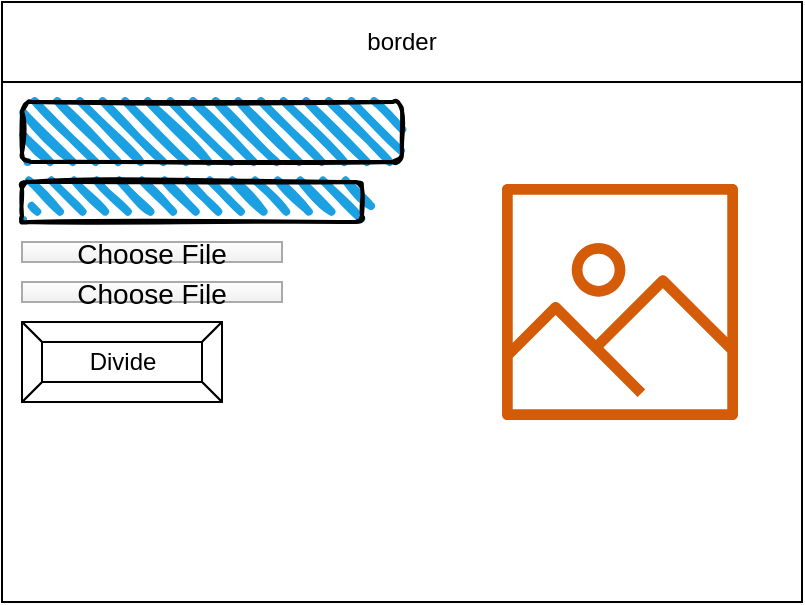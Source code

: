 <mxfile>
    <diagram id="pIaEtrtLPv3HG8r1JEND" name="Page-1">
        <mxGraphModel dx="520" dy="429" grid="1" gridSize="10" guides="1" tooltips="1" connect="1" arrows="1" fold="1" page="1" pageScale="1" pageWidth="850" pageHeight="1100" math="0" shadow="0">
            <root>
                <mxCell id="0"/>
                <mxCell id="1" parent="0"/>
                <mxCell id="2" value="" style="rounded=0;whiteSpace=wrap;html=1;" parent="1" vertex="1">
                    <mxGeometry x="80" y="80" width="400" height="300" as="geometry"/>
                </mxCell>
                <mxCell id="3" value="border" style="rounded=0;whiteSpace=wrap;html=1;" parent="1" vertex="1">
                    <mxGeometry x="80" y="80" width="400" height="40" as="geometry"/>
                </mxCell>
                <mxCell id="6" value="Divide" style="labelPosition=center;verticalLabelPosition=middle;align=center;html=1;shape=mxgraph.basic.button;dx=10;" parent="1" vertex="1">
                    <mxGeometry x="90" y="240" width="100" height="40" as="geometry"/>
                </mxCell>
                <mxCell id="8" value="" style="rounded=1;whiteSpace=wrap;html=1;strokeWidth=2;fillWeight=4;hachureGap=8;hachureAngle=45;fillColor=#1ba1e2;sketch=1;" vertex="1" parent="1">
                    <mxGeometry x="90" y="130" width="190" height="30" as="geometry"/>
                </mxCell>
                <mxCell id="9" value="" style="rounded=1;whiteSpace=wrap;html=1;strokeWidth=2;fillWeight=4;hachureGap=8;hachureAngle=45;fillColor=#1ba1e2;sketch=1;" vertex="1" parent="1">
                    <mxGeometry x="90" y="170" width="170" height="20" as="geometry"/>
                </mxCell>
                <mxCell id="17" value="Choose File" style="fillColor=#FEFEFE;strokeColor=#AAAAAA;fontSize=14;gradientColor=#F0F0F0;" vertex="1" parent="1">
                    <mxGeometry x="90" y="200" width="130" height="10" as="geometry"/>
                </mxCell>
                <mxCell id="19" value="Choose File" style="fillColor=#FEFEFE;strokeColor=#AAAAAA;fontSize=14;gradientColor=#F0F0F0;" vertex="1" parent="1">
                    <mxGeometry x="90" y="220" width="130" height="10" as="geometry"/>
                </mxCell>
                <mxCell id="20" value="" style="sketch=0;outlineConnect=0;fontColor=#232F3E;gradientColor=none;fillColor=#D45B07;strokeColor=none;dashed=0;verticalLabelPosition=bottom;verticalAlign=top;align=center;html=1;fontSize=12;fontStyle=0;aspect=fixed;pointerEvents=1;shape=mxgraph.aws4.container_registry_image;" vertex="1" parent="1">
                    <mxGeometry x="330" y="171" width="118" height="118" as="geometry"/>
                </mxCell>
            </root>
        </mxGraphModel>
    </diagram>
    <diagram name="Copy of Page-1" id="QwfgNwJL2slWAlXOqMl6">
        <mxGraphModel dx="520" dy="429" grid="1" gridSize="10" guides="1" tooltips="1" connect="1" arrows="1" fold="1" page="1" pageScale="1" pageWidth="850" pageHeight="1100" math="0" shadow="0">
            <root>
                <mxCell id="BxfgfIIPwEnANMCRmkX6-0"/>
                <mxCell id="BxfgfIIPwEnANMCRmkX6-1" parent="BxfgfIIPwEnANMCRmkX6-0"/>
                <mxCell id="BxfgfIIPwEnANMCRmkX6-2" value="" style="rounded=0;whiteSpace=wrap;html=1;" vertex="1" parent="BxfgfIIPwEnANMCRmkX6-1">
                    <mxGeometry x="80" y="80" width="400" height="300" as="geometry"/>
                </mxCell>
                <mxCell id="BxfgfIIPwEnANMCRmkX6-3" value="border" style="rounded=0;whiteSpace=wrap;html=1;" vertex="1" parent="BxfgfIIPwEnANMCRmkX6-1">
                    <mxGeometry x="80" y="80" width="400" height="40" as="geometry"/>
                </mxCell>
                <mxCell id="BxfgfIIPwEnANMCRmkX6-4" value="Divide" style="labelPosition=center;verticalLabelPosition=middle;align=center;html=1;shape=mxgraph.basic.button;dx=10;" vertex="1" parent="BxfgfIIPwEnANMCRmkX6-1">
                    <mxGeometry x="90" y="240" width="100" height="40" as="geometry"/>
                </mxCell>
                <mxCell id="BxfgfIIPwEnANMCRmkX6-5" value="" style="rounded=1;whiteSpace=wrap;html=1;strokeWidth=2;fillWeight=4;hachureGap=8;hachureAngle=45;fillColor=#1ba1e2;sketch=1;" vertex="1" parent="BxfgfIIPwEnANMCRmkX6-1">
                    <mxGeometry x="90" y="130" width="190" height="30" as="geometry"/>
                </mxCell>
                <mxCell id="BxfgfIIPwEnANMCRmkX6-6" value="" style="rounded=1;whiteSpace=wrap;html=1;strokeWidth=2;fillWeight=4;hachureGap=8;hachureAngle=45;fillColor=#1ba1e2;sketch=1;" vertex="1" parent="BxfgfIIPwEnANMCRmkX6-1">
                    <mxGeometry x="90" y="170" width="170" height="20" as="geometry"/>
                </mxCell>
                <mxCell id="BxfgfIIPwEnANMCRmkX6-7" value="Choose File" style="fillColor=#FEFEFE;strokeColor=#AAAAAA;fontSize=14;gradientColor=#F0F0F0;" vertex="1" parent="BxfgfIIPwEnANMCRmkX6-1">
                    <mxGeometry x="90" y="200" width="130" height="10" as="geometry"/>
                </mxCell>
                <mxCell id="BxfgfIIPwEnANMCRmkX6-8" value="Choose File" style="fillColor=#FEFEFE;strokeColor=#AAAAAA;fontSize=14;gradientColor=#F0F0F0;" vertex="1" parent="BxfgfIIPwEnANMCRmkX6-1">
                    <mxGeometry x="90" y="220" width="130" height="10" as="geometry"/>
                </mxCell>
                <mxCell id="BxfgfIIPwEnANMCRmkX6-9" value="" style="sketch=0;outlineConnect=0;fontColor=#232F3E;gradientColor=none;fillColor=#D45B07;strokeColor=none;dashed=0;verticalLabelPosition=bottom;verticalAlign=top;align=center;html=1;fontSize=12;fontStyle=0;aspect=fixed;pointerEvents=1;shape=mxgraph.aws4.container_registry_image;" vertex="1" parent="BxfgfIIPwEnANMCRmkX6-1">
                    <mxGeometry x="330" y="171" width="118" height="118" as="geometry"/>
                </mxCell>
                <mxCell id="BxfgfIIPwEnANMCRmkX6-10" value="" style="rounded=1;whiteSpace=wrap;html=1;strokeWidth=2;fillWeight=4;hachureGap=8;hachureAngle=45;fillColor=#1ba1e2;sketch=1;" vertex="1" parent="BxfgfIIPwEnANMCRmkX6-1">
                    <mxGeometry x="90" y="290" width="130" height="10" as="geometry"/>
                </mxCell>
            </root>
        </mxGraphModel>
    </diagram>
</mxfile>